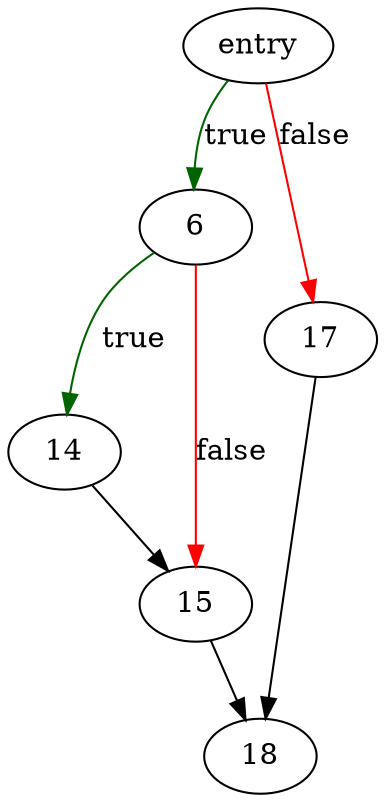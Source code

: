 digraph "canon_host" {
	// Node definitions.
	1 [label=entry];
	6;
	14;
	15;
	17;
	18;

	// Edge definitions.
	1 -> 6 [
		color=darkgreen
		label=true
	];
	1 -> 17 [
		color=red
		label=false
	];
	6 -> 14 [
		color=darkgreen
		label=true
	];
	6 -> 15 [
		color=red
		label=false
	];
	14 -> 15;
	15 -> 18;
	17 -> 18;
}